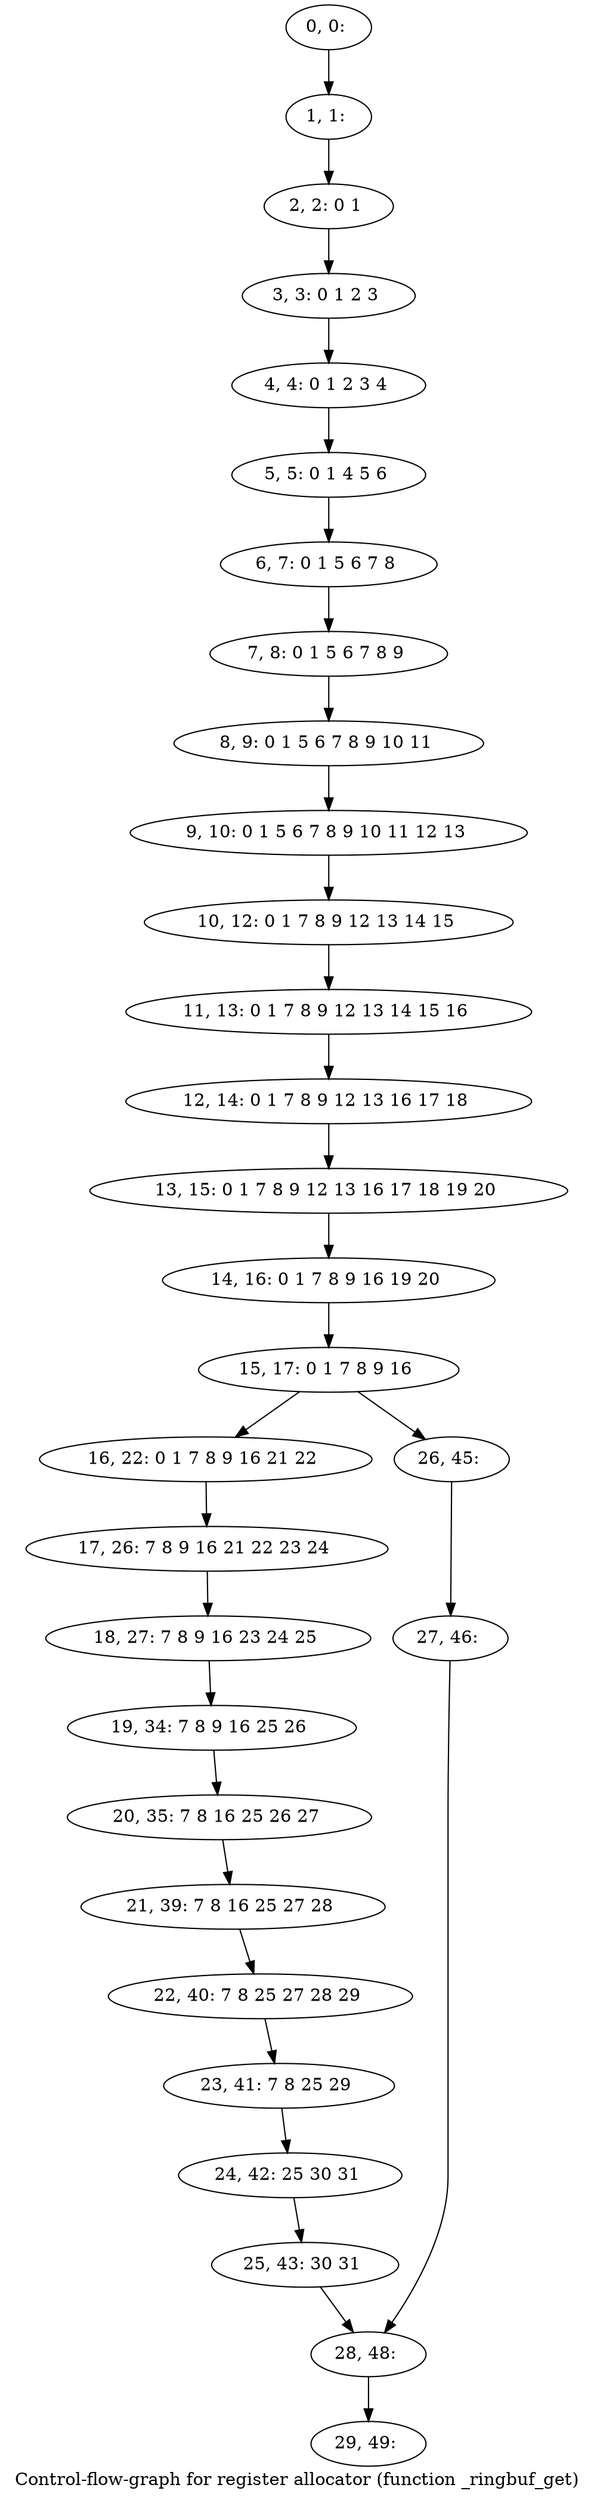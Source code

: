 digraph G {
graph [label="Control-flow-graph for register allocator (function _ringbuf_get)"]
0[label="0, 0: "];
1[label="1, 1: "];
2[label="2, 2: 0 1 "];
3[label="3, 3: 0 1 2 3 "];
4[label="4, 4: 0 1 2 3 4 "];
5[label="5, 5: 0 1 4 5 6 "];
6[label="6, 7: 0 1 5 6 7 8 "];
7[label="7, 8: 0 1 5 6 7 8 9 "];
8[label="8, 9: 0 1 5 6 7 8 9 10 11 "];
9[label="9, 10: 0 1 5 6 7 8 9 10 11 12 13 "];
10[label="10, 12: 0 1 7 8 9 12 13 14 15 "];
11[label="11, 13: 0 1 7 8 9 12 13 14 15 16 "];
12[label="12, 14: 0 1 7 8 9 12 13 16 17 18 "];
13[label="13, 15: 0 1 7 8 9 12 13 16 17 18 19 20 "];
14[label="14, 16: 0 1 7 8 9 16 19 20 "];
15[label="15, 17: 0 1 7 8 9 16 "];
16[label="16, 22: 0 1 7 8 9 16 21 22 "];
17[label="17, 26: 7 8 9 16 21 22 23 24 "];
18[label="18, 27: 7 8 9 16 23 24 25 "];
19[label="19, 34: 7 8 9 16 25 26 "];
20[label="20, 35: 7 8 16 25 26 27 "];
21[label="21, 39: 7 8 16 25 27 28 "];
22[label="22, 40: 7 8 25 27 28 29 "];
23[label="23, 41: 7 8 25 29 "];
24[label="24, 42: 25 30 31 "];
25[label="25, 43: 30 31 "];
26[label="26, 45: "];
27[label="27, 46: "];
28[label="28, 48: "];
29[label="29, 49: "];
0->1 ;
1->2 ;
2->3 ;
3->4 ;
4->5 ;
5->6 ;
6->7 ;
7->8 ;
8->9 ;
9->10 ;
10->11 ;
11->12 ;
12->13 ;
13->14 ;
14->15 ;
15->16 ;
15->26 ;
16->17 ;
17->18 ;
18->19 ;
19->20 ;
20->21 ;
21->22 ;
22->23 ;
23->24 ;
24->25 ;
25->28 ;
26->27 ;
27->28 ;
28->29 ;
}
